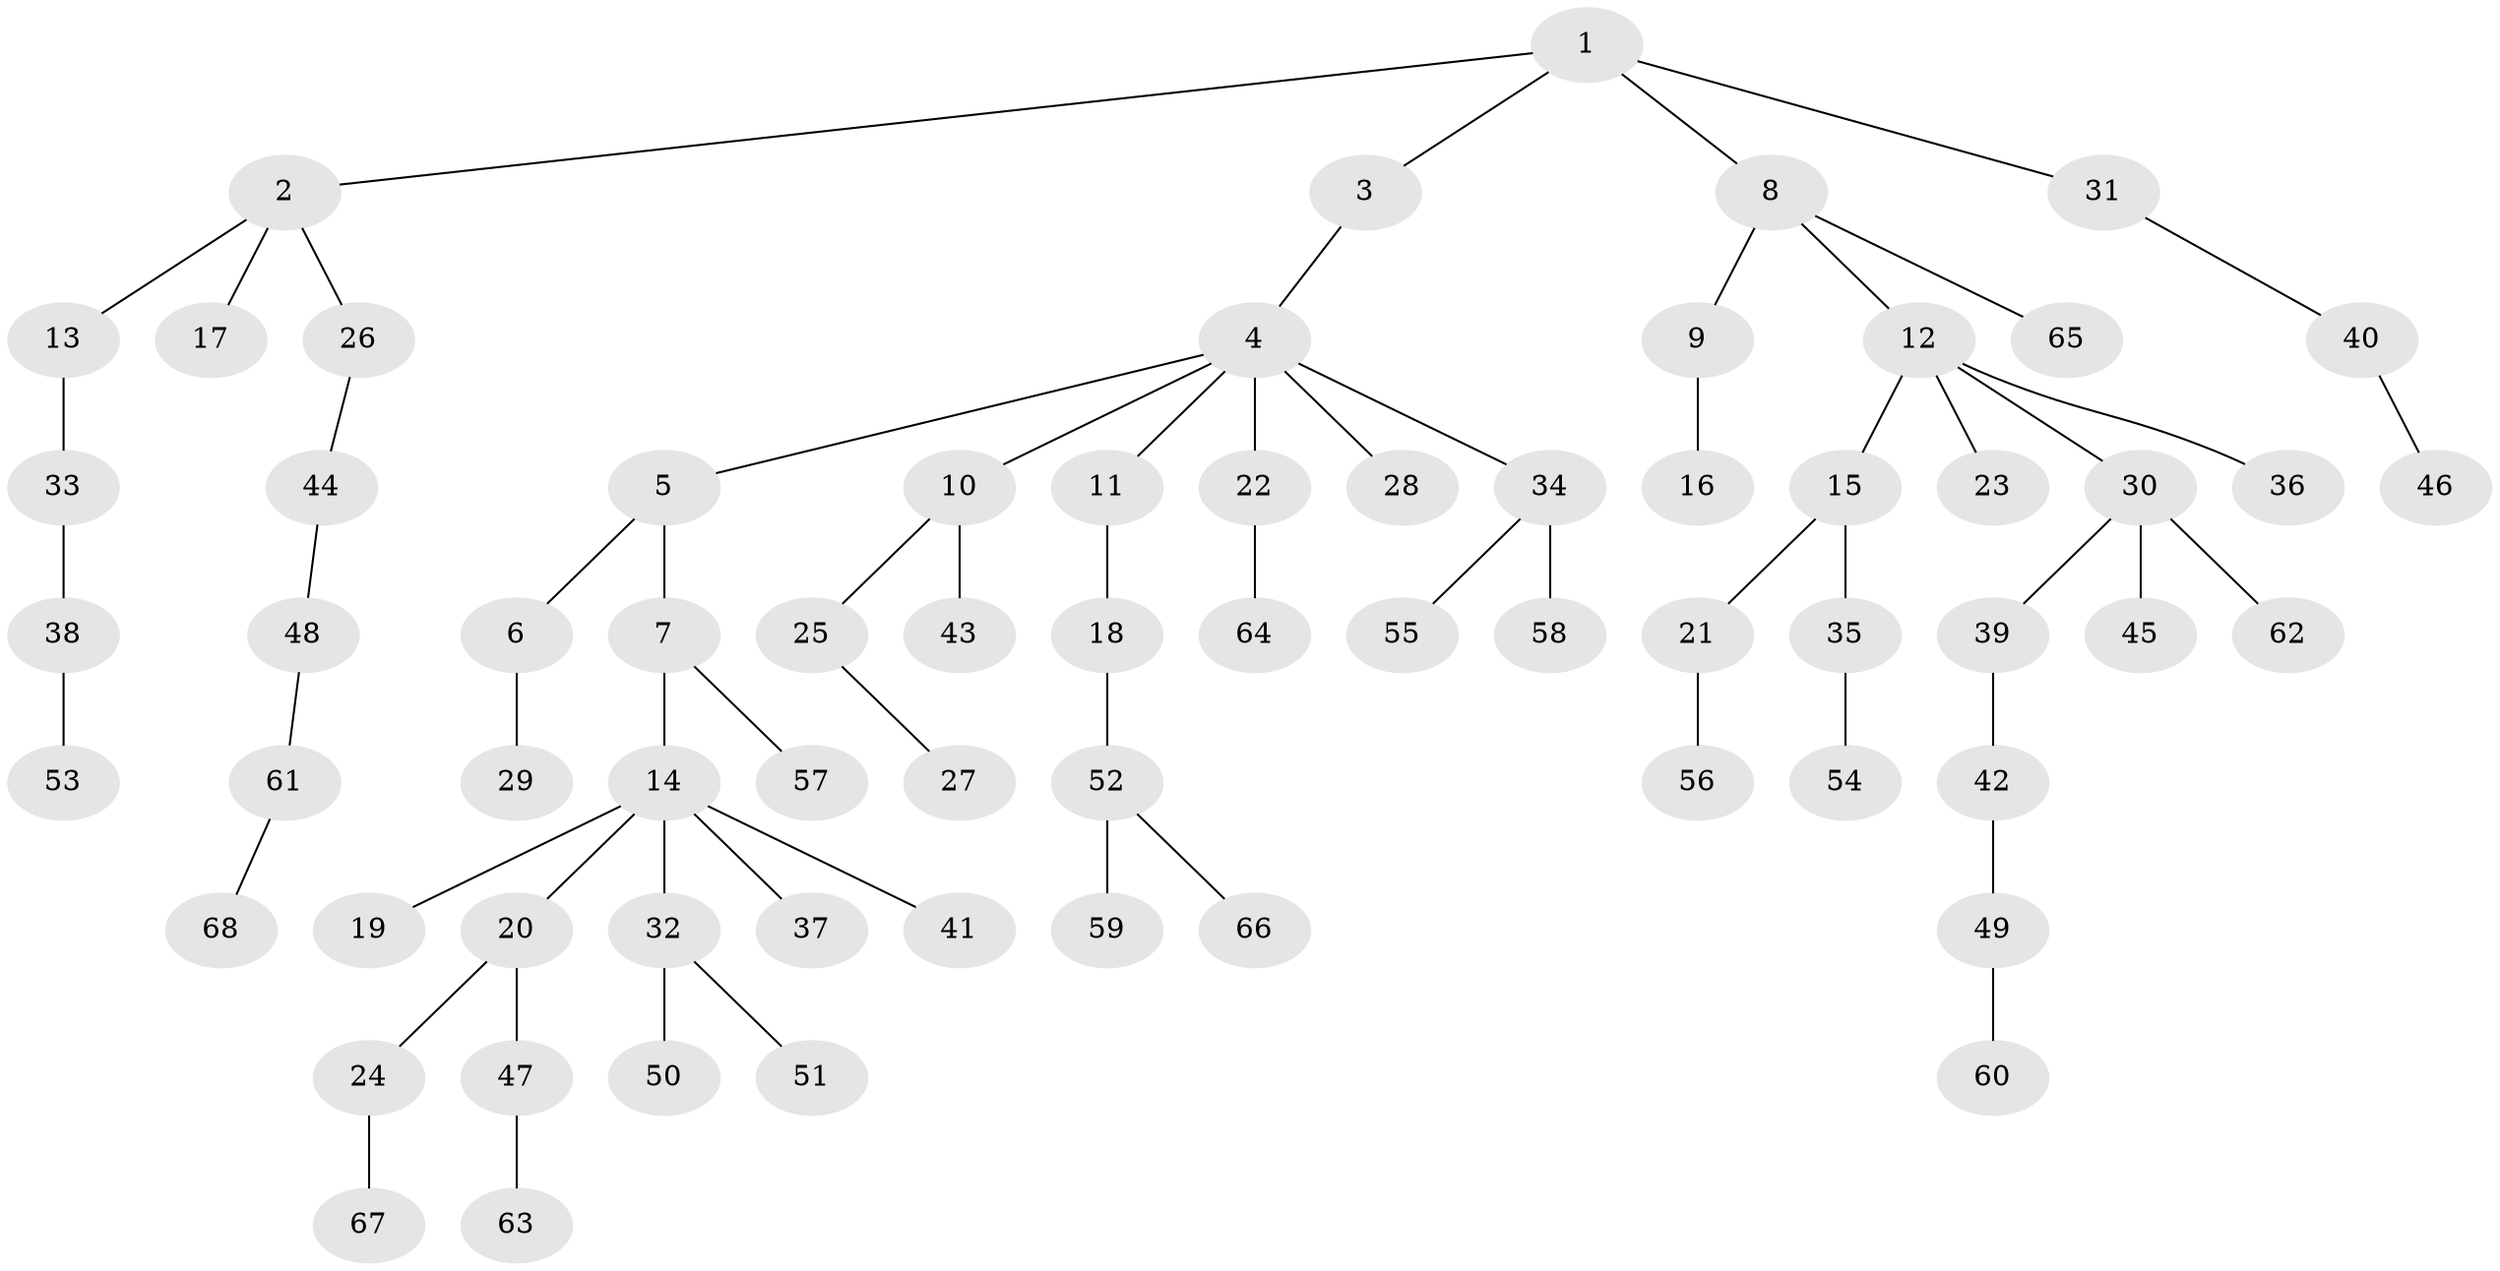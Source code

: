 // coarse degree distribution, {6: 0.037037037037037035, 4: 0.1111111111111111, 3: 0.037037037037037035, 1: 0.5925925925925926, 2: 0.18518518518518517, 5: 0.037037037037037035}
// Generated by graph-tools (version 1.1) at 2025/19/03/04/25 18:19:14]
// undirected, 68 vertices, 67 edges
graph export_dot {
graph [start="1"]
  node [color=gray90,style=filled];
  1;
  2;
  3;
  4;
  5;
  6;
  7;
  8;
  9;
  10;
  11;
  12;
  13;
  14;
  15;
  16;
  17;
  18;
  19;
  20;
  21;
  22;
  23;
  24;
  25;
  26;
  27;
  28;
  29;
  30;
  31;
  32;
  33;
  34;
  35;
  36;
  37;
  38;
  39;
  40;
  41;
  42;
  43;
  44;
  45;
  46;
  47;
  48;
  49;
  50;
  51;
  52;
  53;
  54;
  55;
  56;
  57;
  58;
  59;
  60;
  61;
  62;
  63;
  64;
  65;
  66;
  67;
  68;
  1 -- 2;
  1 -- 3;
  1 -- 8;
  1 -- 31;
  2 -- 13;
  2 -- 17;
  2 -- 26;
  3 -- 4;
  4 -- 5;
  4 -- 10;
  4 -- 11;
  4 -- 22;
  4 -- 28;
  4 -- 34;
  5 -- 6;
  5 -- 7;
  6 -- 29;
  7 -- 14;
  7 -- 57;
  8 -- 9;
  8 -- 12;
  8 -- 65;
  9 -- 16;
  10 -- 25;
  10 -- 43;
  11 -- 18;
  12 -- 15;
  12 -- 23;
  12 -- 30;
  12 -- 36;
  13 -- 33;
  14 -- 19;
  14 -- 20;
  14 -- 32;
  14 -- 37;
  14 -- 41;
  15 -- 21;
  15 -- 35;
  18 -- 52;
  20 -- 24;
  20 -- 47;
  21 -- 56;
  22 -- 64;
  24 -- 67;
  25 -- 27;
  26 -- 44;
  30 -- 39;
  30 -- 45;
  30 -- 62;
  31 -- 40;
  32 -- 50;
  32 -- 51;
  33 -- 38;
  34 -- 55;
  34 -- 58;
  35 -- 54;
  38 -- 53;
  39 -- 42;
  40 -- 46;
  42 -- 49;
  44 -- 48;
  47 -- 63;
  48 -- 61;
  49 -- 60;
  52 -- 59;
  52 -- 66;
  61 -- 68;
}
